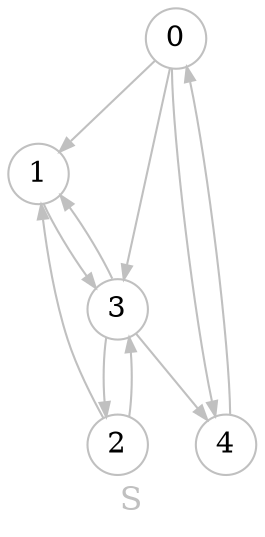 digraph S {
	graph [bgcolor="#ffffff00" fontcolor=grey fontsize=16 label=S overlap=false]
	node [color=grey fixedsize=true fontsize=14 shape=circle style=filled width=0.4]
	edge [arrowsize=0.7 color=grey fontcolor=grey fontsize=12]
	node [fillcolor="#ffffff"]
	0
	node [fillcolor="#ffffff"]
	1
	node [fillcolor="#ffffff"]
	2
	node [fillcolor="#ffffff"]
	3
	node [fillcolor="#ffffff"]
	4
	0 -> 1
	0 -> 3
	0 -> 4
	1 -> 3
	2 -> 1
	2 -> 3
	3 -> 1
	3 -> 2
	3 -> 4
	4 -> 0
}
